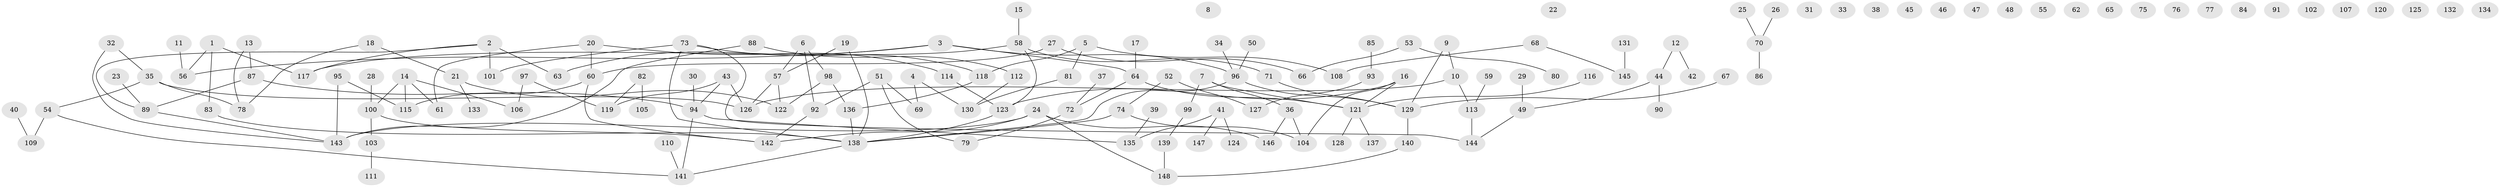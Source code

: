 // Generated by graph-tools (version 1.1) at 2025/00/03/09/25 03:00:50]
// undirected, 148 vertices, 154 edges
graph export_dot {
graph [start="1"]
  node [color=gray90,style=filled];
  1;
  2;
  3;
  4;
  5;
  6;
  7;
  8;
  9;
  10;
  11;
  12;
  13;
  14;
  15;
  16;
  17;
  18;
  19;
  20;
  21;
  22;
  23;
  24;
  25;
  26;
  27;
  28;
  29;
  30;
  31;
  32;
  33;
  34;
  35;
  36;
  37;
  38;
  39;
  40;
  41;
  42;
  43;
  44;
  45;
  46;
  47;
  48;
  49;
  50;
  51;
  52;
  53;
  54;
  55;
  56;
  57;
  58;
  59;
  60;
  61;
  62;
  63;
  64;
  65;
  66;
  67;
  68;
  69;
  70;
  71;
  72;
  73;
  74;
  75;
  76;
  77;
  78;
  79;
  80;
  81;
  82;
  83;
  84;
  85;
  86;
  87;
  88;
  89;
  90;
  91;
  92;
  93;
  94;
  95;
  96;
  97;
  98;
  99;
  100;
  101;
  102;
  103;
  104;
  105;
  106;
  107;
  108;
  109;
  110;
  111;
  112;
  113;
  114;
  115;
  116;
  117;
  118;
  119;
  120;
  121;
  122;
  123;
  124;
  125;
  126;
  127;
  128;
  129;
  130;
  131;
  132;
  133;
  134;
  135;
  136;
  137;
  138;
  139;
  140;
  141;
  142;
  143;
  144;
  145;
  146;
  147;
  148;
  1 -- 56;
  1 -- 83;
  1 -- 117;
  2 -- 63;
  2 -- 89;
  2 -- 101;
  2 -- 117;
  3 -- 56;
  3 -- 63;
  3 -- 64;
  3 -- 96;
  4 -- 69;
  4 -- 130;
  5 -- 81;
  5 -- 108;
  5 -- 118;
  6 -- 57;
  6 -- 92;
  6 -- 98;
  7 -- 36;
  7 -- 99;
  7 -- 121;
  9 -- 10;
  9 -- 129;
  10 -- 113;
  10 -- 126;
  11 -- 56;
  12 -- 42;
  12 -- 44;
  13 -- 78;
  13 -- 87;
  14 -- 61;
  14 -- 100;
  14 -- 106;
  14 -- 115;
  15 -- 58;
  16 -- 104;
  16 -- 121;
  16 -- 123;
  17 -- 64;
  18 -- 21;
  18 -- 78;
  19 -- 57;
  19 -- 138;
  20 -- 60;
  20 -- 61;
  20 -- 114;
  21 -- 122;
  21 -- 133;
  23 -- 89;
  24 -- 142;
  24 -- 143;
  24 -- 146;
  24 -- 148;
  25 -- 70;
  26 -- 70;
  27 -- 60;
  27 -- 66;
  28 -- 100;
  29 -- 49;
  30 -- 94;
  32 -- 35;
  32 -- 143;
  34 -- 96;
  35 -- 54;
  35 -- 78;
  35 -- 126;
  36 -- 104;
  36 -- 146;
  37 -- 72;
  39 -- 135;
  40 -- 109;
  41 -- 124;
  41 -- 135;
  41 -- 147;
  43 -- 94;
  43 -- 119;
  43 -- 126;
  44 -- 49;
  44 -- 90;
  49 -- 144;
  50 -- 96;
  51 -- 69;
  51 -- 79;
  51 -- 92;
  52 -- 74;
  52 -- 127;
  53 -- 66;
  53 -- 80;
  54 -- 109;
  54 -- 141;
  57 -- 122;
  57 -- 126;
  58 -- 71;
  58 -- 117;
  58 -- 123;
  59 -- 113;
  60 -- 115;
  60 -- 142;
  64 -- 72;
  64 -- 121;
  67 -- 129;
  68 -- 108;
  68 -- 145;
  70 -- 86;
  71 -- 129;
  72 -- 79;
  73 -- 101;
  73 -- 118;
  73 -- 138;
  73 -- 144;
  74 -- 104;
  74 -- 138;
  81 -- 130;
  82 -- 105;
  82 -- 119;
  83 -- 138;
  85 -- 93;
  87 -- 89;
  87 -- 94;
  88 -- 112;
  88 -- 143;
  89 -- 143;
  92 -- 142;
  93 -- 127;
  94 -- 135;
  94 -- 141;
  95 -- 115;
  95 -- 143;
  96 -- 129;
  96 -- 138;
  97 -- 106;
  97 -- 119;
  98 -- 122;
  98 -- 136;
  99 -- 139;
  100 -- 103;
  100 -- 142;
  103 -- 111;
  110 -- 141;
  112 -- 130;
  113 -- 144;
  114 -- 123;
  116 -- 121;
  118 -- 136;
  121 -- 128;
  121 -- 137;
  123 -- 138;
  129 -- 140;
  131 -- 145;
  136 -- 138;
  138 -- 141;
  139 -- 148;
  140 -- 148;
}
